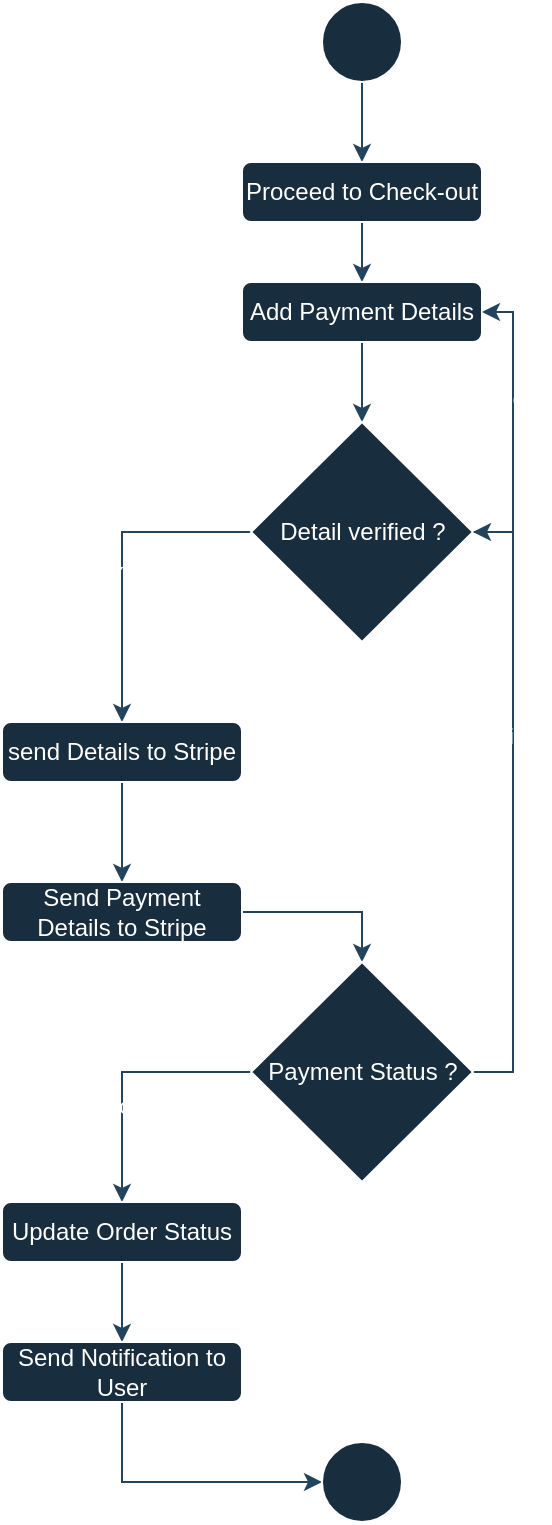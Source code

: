 <mxfile version="24.7.10">
  <diagram id="C5RBs43oDa-KdzZeNtuy" name="Page-1">
    <mxGraphModel dx="984" dy="612" grid="1" gridSize="10" guides="1" tooltips="1" connect="1" arrows="1" fold="1" page="1" pageScale="1" pageWidth="827" pageHeight="1169" background="#FFFFFF" math="0" shadow="0">
      <root>
        <mxCell id="WIyWlLk6GJQsqaUBKTNV-0" />
        <mxCell id="WIyWlLk6GJQsqaUBKTNV-1" parent="WIyWlLk6GJQsqaUBKTNV-0" />
        <mxCell id="RmVeTBXAw_z7LC56snDp-1" style="edgeStyle=orthogonalEdgeStyle;rounded=0;orthogonalLoop=1;jettySize=auto;html=1;exitX=0.5;exitY=1;exitDx=0;exitDy=0;entryX=0.5;entryY=0;entryDx=0;entryDy=0;labelBackgroundColor=none;strokeColor=#23445D;fontColor=default;" parent="WIyWlLk6GJQsqaUBKTNV-1" source="RmVeTBXAw_z7LC56snDp-2" target="RmVeTBXAw_z7LC56snDp-4" edge="1">
          <mxGeometry relative="1" as="geometry" />
        </mxCell>
        <mxCell id="RmVeTBXAw_z7LC56snDp-2" value="" style="ellipse;whiteSpace=wrap;html=1;aspect=fixed;fillColor=#182E3E;labelBackgroundColor=none;strokeColor=#FFFFFF;fontColor=#FFFFFF;" parent="WIyWlLk6GJQsqaUBKTNV-1" vertex="1">
          <mxGeometry x="399" y="40" width="40" height="40" as="geometry" />
        </mxCell>
        <mxCell id="RmVeTBXAw_z7LC56snDp-3" style="edgeStyle=orthogonalEdgeStyle;rounded=0;orthogonalLoop=1;jettySize=auto;html=1;exitX=0.5;exitY=1;exitDx=0;exitDy=0;entryX=0.5;entryY=0;entryDx=0;entryDy=0;labelBackgroundColor=none;strokeColor=#23445D;fontColor=default;" parent="WIyWlLk6GJQsqaUBKTNV-1" source="RmVeTBXAw_z7LC56snDp-4" target="RmVeTBXAw_z7LC56snDp-5" edge="1">
          <mxGeometry relative="1" as="geometry" />
        </mxCell>
        <mxCell id="RmVeTBXAw_z7LC56snDp-4" value="Proceed to Check-out" style="rounded=1;whiteSpace=wrap;html=1;labelBackgroundColor=none;fillColor=#182E3E;strokeColor=#FFFFFF;fontColor=#FFFFFF;" parent="WIyWlLk6GJQsqaUBKTNV-1" vertex="1">
          <mxGeometry x="359" y="120" width="120" height="30" as="geometry" />
        </mxCell>
        <mxCell id="RmVeTBXAw_z7LC56snDp-10" style="edgeStyle=orthogonalEdgeStyle;rounded=0;orthogonalLoop=1;jettySize=auto;html=1;exitX=0.5;exitY=1;exitDx=0;exitDy=0;entryX=0.5;entryY=0;entryDx=0;entryDy=0;labelBackgroundColor=none;strokeColor=#23445D;fontColor=default;" parent="WIyWlLk6GJQsqaUBKTNV-1" source="RmVeTBXAw_z7LC56snDp-5" target="RmVeTBXAw_z7LC56snDp-7" edge="1">
          <mxGeometry relative="1" as="geometry" />
        </mxCell>
        <mxCell id="RmVeTBXAw_z7LC56snDp-5" value="Add Payment Details" style="rounded=1;whiteSpace=wrap;html=1;labelBackgroundColor=none;fillColor=#182E3E;strokeColor=#FFFFFF;fontColor=#FFFFFF;" parent="WIyWlLk6GJQsqaUBKTNV-1" vertex="1">
          <mxGeometry x="359" y="180" width="120" height="30" as="geometry" />
        </mxCell>
        <mxCell id="RmVeTBXAw_z7LC56snDp-11" style="edgeStyle=orthogonalEdgeStyle;rounded=0;orthogonalLoop=1;jettySize=auto;html=1;exitX=0;exitY=0.5;exitDx=0;exitDy=0;entryX=0.5;entryY=0;entryDx=0;entryDy=0;labelBackgroundColor=none;strokeColor=#23445D;fontColor=default;" parent="WIyWlLk6GJQsqaUBKTNV-1" source="RmVeTBXAw_z7LC56snDp-7" target="RmVeTBXAw_z7LC56snDp-8" edge="1">
          <mxGeometry relative="1" as="geometry" />
        </mxCell>
        <mxCell id="RmVeTBXAw_z7LC56snDp-13" value="YES" style="edgeLabel;html=1;align=center;verticalAlign=middle;resizable=0;points=[];labelBackgroundColor=none;fontColor=#FFFFFF;" parent="RmVeTBXAw_z7LC56snDp-11" vertex="1" connectable="0">
          <mxGeometry x="0.068" y="4" relative="1" as="geometry">
            <mxPoint as="offset" />
          </mxGeometry>
        </mxCell>
        <mxCell id="RmVeTBXAw_z7LC56snDp-12" style="edgeStyle=orthogonalEdgeStyle;rounded=0;orthogonalLoop=1;jettySize=auto;html=1;exitX=1;exitY=0.5;exitDx=0;exitDy=0;entryX=1;entryY=0.5;entryDx=0;entryDy=0;labelBackgroundColor=none;strokeColor=#23445D;fontColor=default;" parent="WIyWlLk6GJQsqaUBKTNV-1" source="RmVeTBXAw_z7LC56snDp-7" target="RmVeTBXAw_z7LC56snDp-5" edge="1">
          <mxGeometry relative="1" as="geometry">
            <mxPoint x="539" y="400" as="targetPoint" />
          </mxGeometry>
        </mxCell>
        <mxCell id="RmVeTBXAw_z7LC56snDp-14" value="NO" style="edgeLabel;html=1;align=center;verticalAlign=middle;resizable=0;points=[];labelBackgroundColor=none;fontColor=#FFFFFF;" parent="RmVeTBXAw_z7LC56snDp-12" vertex="1" connectable="0">
          <mxGeometry x="0.185" y="1" relative="1" as="geometry">
            <mxPoint as="offset" />
          </mxGeometry>
        </mxCell>
        <mxCell id="RmVeTBXAw_z7LC56snDp-7" value="Detail verified ?" style="rhombus;whiteSpace=wrap;html=1;labelBackgroundColor=none;fillColor=#182E3E;strokeColor=#FFFFFF;fontColor=#FFFFFF;" parent="WIyWlLk6GJQsqaUBKTNV-1" vertex="1">
          <mxGeometry x="363.5" y="250" width="111" height="110" as="geometry" />
        </mxCell>
        <mxCell id="RmVeTBXAw_z7LC56snDp-16" style="edgeStyle=orthogonalEdgeStyle;rounded=0;orthogonalLoop=1;jettySize=auto;html=1;exitX=0.5;exitY=1;exitDx=0;exitDy=0;entryX=0.5;entryY=0;entryDx=0;entryDy=0;labelBackgroundColor=none;strokeColor=#23445D;fontColor=default;" parent="WIyWlLk6GJQsqaUBKTNV-1" source="RmVeTBXAw_z7LC56snDp-8" target="RmVeTBXAw_z7LC56snDp-15" edge="1">
          <mxGeometry relative="1" as="geometry" />
        </mxCell>
        <mxCell id="RmVeTBXAw_z7LC56snDp-8" value="send Details to Stripe" style="rounded=1;whiteSpace=wrap;html=1;labelBackgroundColor=none;fillColor=#182E3E;strokeColor=#FFFFFF;fontColor=#FFFFFF;" parent="WIyWlLk6GJQsqaUBKTNV-1" vertex="1">
          <mxGeometry x="239" y="400" width="120" height="30" as="geometry" />
        </mxCell>
        <mxCell id="RmVeTBXAw_z7LC56snDp-23" style="edgeStyle=orthogonalEdgeStyle;rounded=0;orthogonalLoop=1;jettySize=auto;html=1;exitX=1;exitY=0.5;exitDx=0;exitDy=0;entryX=0.5;entryY=0;entryDx=0;entryDy=0;labelBackgroundColor=none;strokeColor=#23445D;fontColor=default;" parent="WIyWlLk6GJQsqaUBKTNV-1" source="RmVeTBXAw_z7LC56snDp-15" target="RmVeTBXAw_z7LC56snDp-17" edge="1">
          <mxGeometry relative="1" as="geometry" />
        </mxCell>
        <mxCell id="RmVeTBXAw_z7LC56snDp-15" value="Send Payment Details to Stripe" style="rounded=1;whiteSpace=wrap;html=1;labelBackgroundColor=none;fillColor=#182E3E;strokeColor=#FFFFFF;fontColor=#FFFFFF;" parent="WIyWlLk6GJQsqaUBKTNV-1" vertex="1">
          <mxGeometry x="239" y="480" width="120" height="30" as="geometry" />
        </mxCell>
        <mxCell id="RmVeTBXAw_z7LC56snDp-24" style="edgeStyle=orthogonalEdgeStyle;rounded=0;orthogonalLoop=1;jettySize=auto;html=1;exitX=0;exitY=0.5;exitDx=0;exitDy=0;entryX=0.5;entryY=0;entryDx=0;entryDy=0;labelBackgroundColor=none;strokeColor=#23445D;fontColor=default;" parent="WIyWlLk6GJQsqaUBKTNV-1" source="RmVeTBXAw_z7LC56snDp-17" target="RmVeTBXAw_z7LC56snDp-18" edge="1">
          <mxGeometry relative="1" as="geometry" />
        </mxCell>
        <mxCell id="RmVeTBXAw_z7LC56snDp-30" value="Success" style="edgeLabel;html=1;align=center;verticalAlign=middle;resizable=0;points=[];labelBackgroundColor=none;fontColor=#FFFFFF;" parent="RmVeTBXAw_z7LC56snDp-24" vertex="1" connectable="0">
          <mxGeometry x="0.243" relative="1" as="geometry">
            <mxPoint y="1" as="offset" />
          </mxGeometry>
        </mxCell>
        <mxCell id="RmVeTBXAw_z7LC56snDp-25" style="edgeStyle=orthogonalEdgeStyle;rounded=0;orthogonalLoop=1;jettySize=auto;html=1;exitX=1;exitY=0.5;exitDx=0;exitDy=0;entryX=1;entryY=0.5;entryDx=0;entryDy=0;labelBackgroundColor=none;strokeColor=#23445D;fontColor=default;" parent="WIyWlLk6GJQsqaUBKTNV-1" source="RmVeTBXAw_z7LC56snDp-17" target="RmVeTBXAw_z7LC56snDp-7" edge="1">
          <mxGeometry relative="1" as="geometry">
            <mxPoint x="539" y="640" as="targetPoint" />
          </mxGeometry>
        </mxCell>
        <mxCell id="RmVeTBXAw_z7LC56snDp-31" value="Failure" style="edgeLabel;html=1;align=center;verticalAlign=middle;resizable=0;points=[];labelBackgroundColor=none;fontColor=#FFFFFF;" parent="RmVeTBXAw_z7LC56snDp-25" vertex="1" connectable="0">
          <mxGeometry x="0.223" y="-1" relative="1" as="geometry">
            <mxPoint y="1" as="offset" />
          </mxGeometry>
        </mxCell>
        <mxCell id="RmVeTBXAw_z7LC56snDp-17" value="Payment Status ?" style="rhombus;whiteSpace=wrap;html=1;labelBackgroundColor=none;fillColor=#182E3E;strokeColor=#FFFFFF;fontColor=#FFFFFF;" parent="WIyWlLk6GJQsqaUBKTNV-1" vertex="1">
          <mxGeometry x="363.5" y="520" width="111" height="110" as="geometry" />
        </mxCell>
        <mxCell id="RmVeTBXAw_z7LC56snDp-26" style="edgeStyle=orthogonalEdgeStyle;rounded=0;orthogonalLoop=1;jettySize=auto;html=1;exitX=0.5;exitY=1;exitDx=0;exitDy=0;entryX=0.5;entryY=0;entryDx=0;entryDy=0;labelBackgroundColor=none;strokeColor=#23445D;fontColor=default;" parent="WIyWlLk6GJQsqaUBKTNV-1" source="RmVeTBXAw_z7LC56snDp-18" target="RmVeTBXAw_z7LC56snDp-19" edge="1">
          <mxGeometry relative="1" as="geometry" />
        </mxCell>
        <mxCell id="RmVeTBXAw_z7LC56snDp-18" value="Update Order Status" style="rounded=1;whiteSpace=wrap;html=1;labelBackgroundColor=none;fillColor=#182E3E;strokeColor=#FFFFFF;fontColor=#FFFFFF;" parent="WIyWlLk6GJQsqaUBKTNV-1" vertex="1">
          <mxGeometry x="239" y="640" width="120" height="30" as="geometry" />
        </mxCell>
        <mxCell id="RmVeTBXAw_z7LC56snDp-27" style="edgeStyle=orthogonalEdgeStyle;rounded=0;orthogonalLoop=1;jettySize=auto;html=1;exitX=0.5;exitY=1;exitDx=0;exitDy=0;entryX=0;entryY=0.5;entryDx=0;entryDy=0;labelBackgroundColor=none;strokeColor=#23445D;fontColor=default;" parent="WIyWlLk6GJQsqaUBKTNV-1" source="RmVeTBXAw_z7LC56snDp-19" target="RmVeTBXAw_z7LC56snDp-21" edge="1">
          <mxGeometry relative="1" as="geometry" />
        </mxCell>
        <mxCell id="RmVeTBXAw_z7LC56snDp-19" value="Send Notification to User" style="rounded=1;whiteSpace=wrap;html=1;labelBackgroundColor=none;fillColor=#182E3E;strokeColor=#FFFFFF;fontColor=#FFFFFF;" parent="WIyWlLk6GJQsqaUBKTNV-1" vertex="1">
          <mxGeometry x="239" y="710" width="120" height="30" as="geometry" />
        </mxCell>
        <mxCell id="RmVeTBXAw_z7LC56snDp-21" value="" style="ellipse;whiteSpace=wrap;html=1;aspect=fixed;fillColor=#182E3E;labelBackgroundColor=none;strokeColor=#FFFFFF;fontColor=#FFFFFF;" parent="WIyWlLk6GJQsqaUBKTNV-1" vertex="1">
          <mxGeometry x="399" y="760" width="40" height="40" as="geometry" />
        </mxCell>
      </root>
    </mxGraphModel>
  </diagram>
</mxfile>
